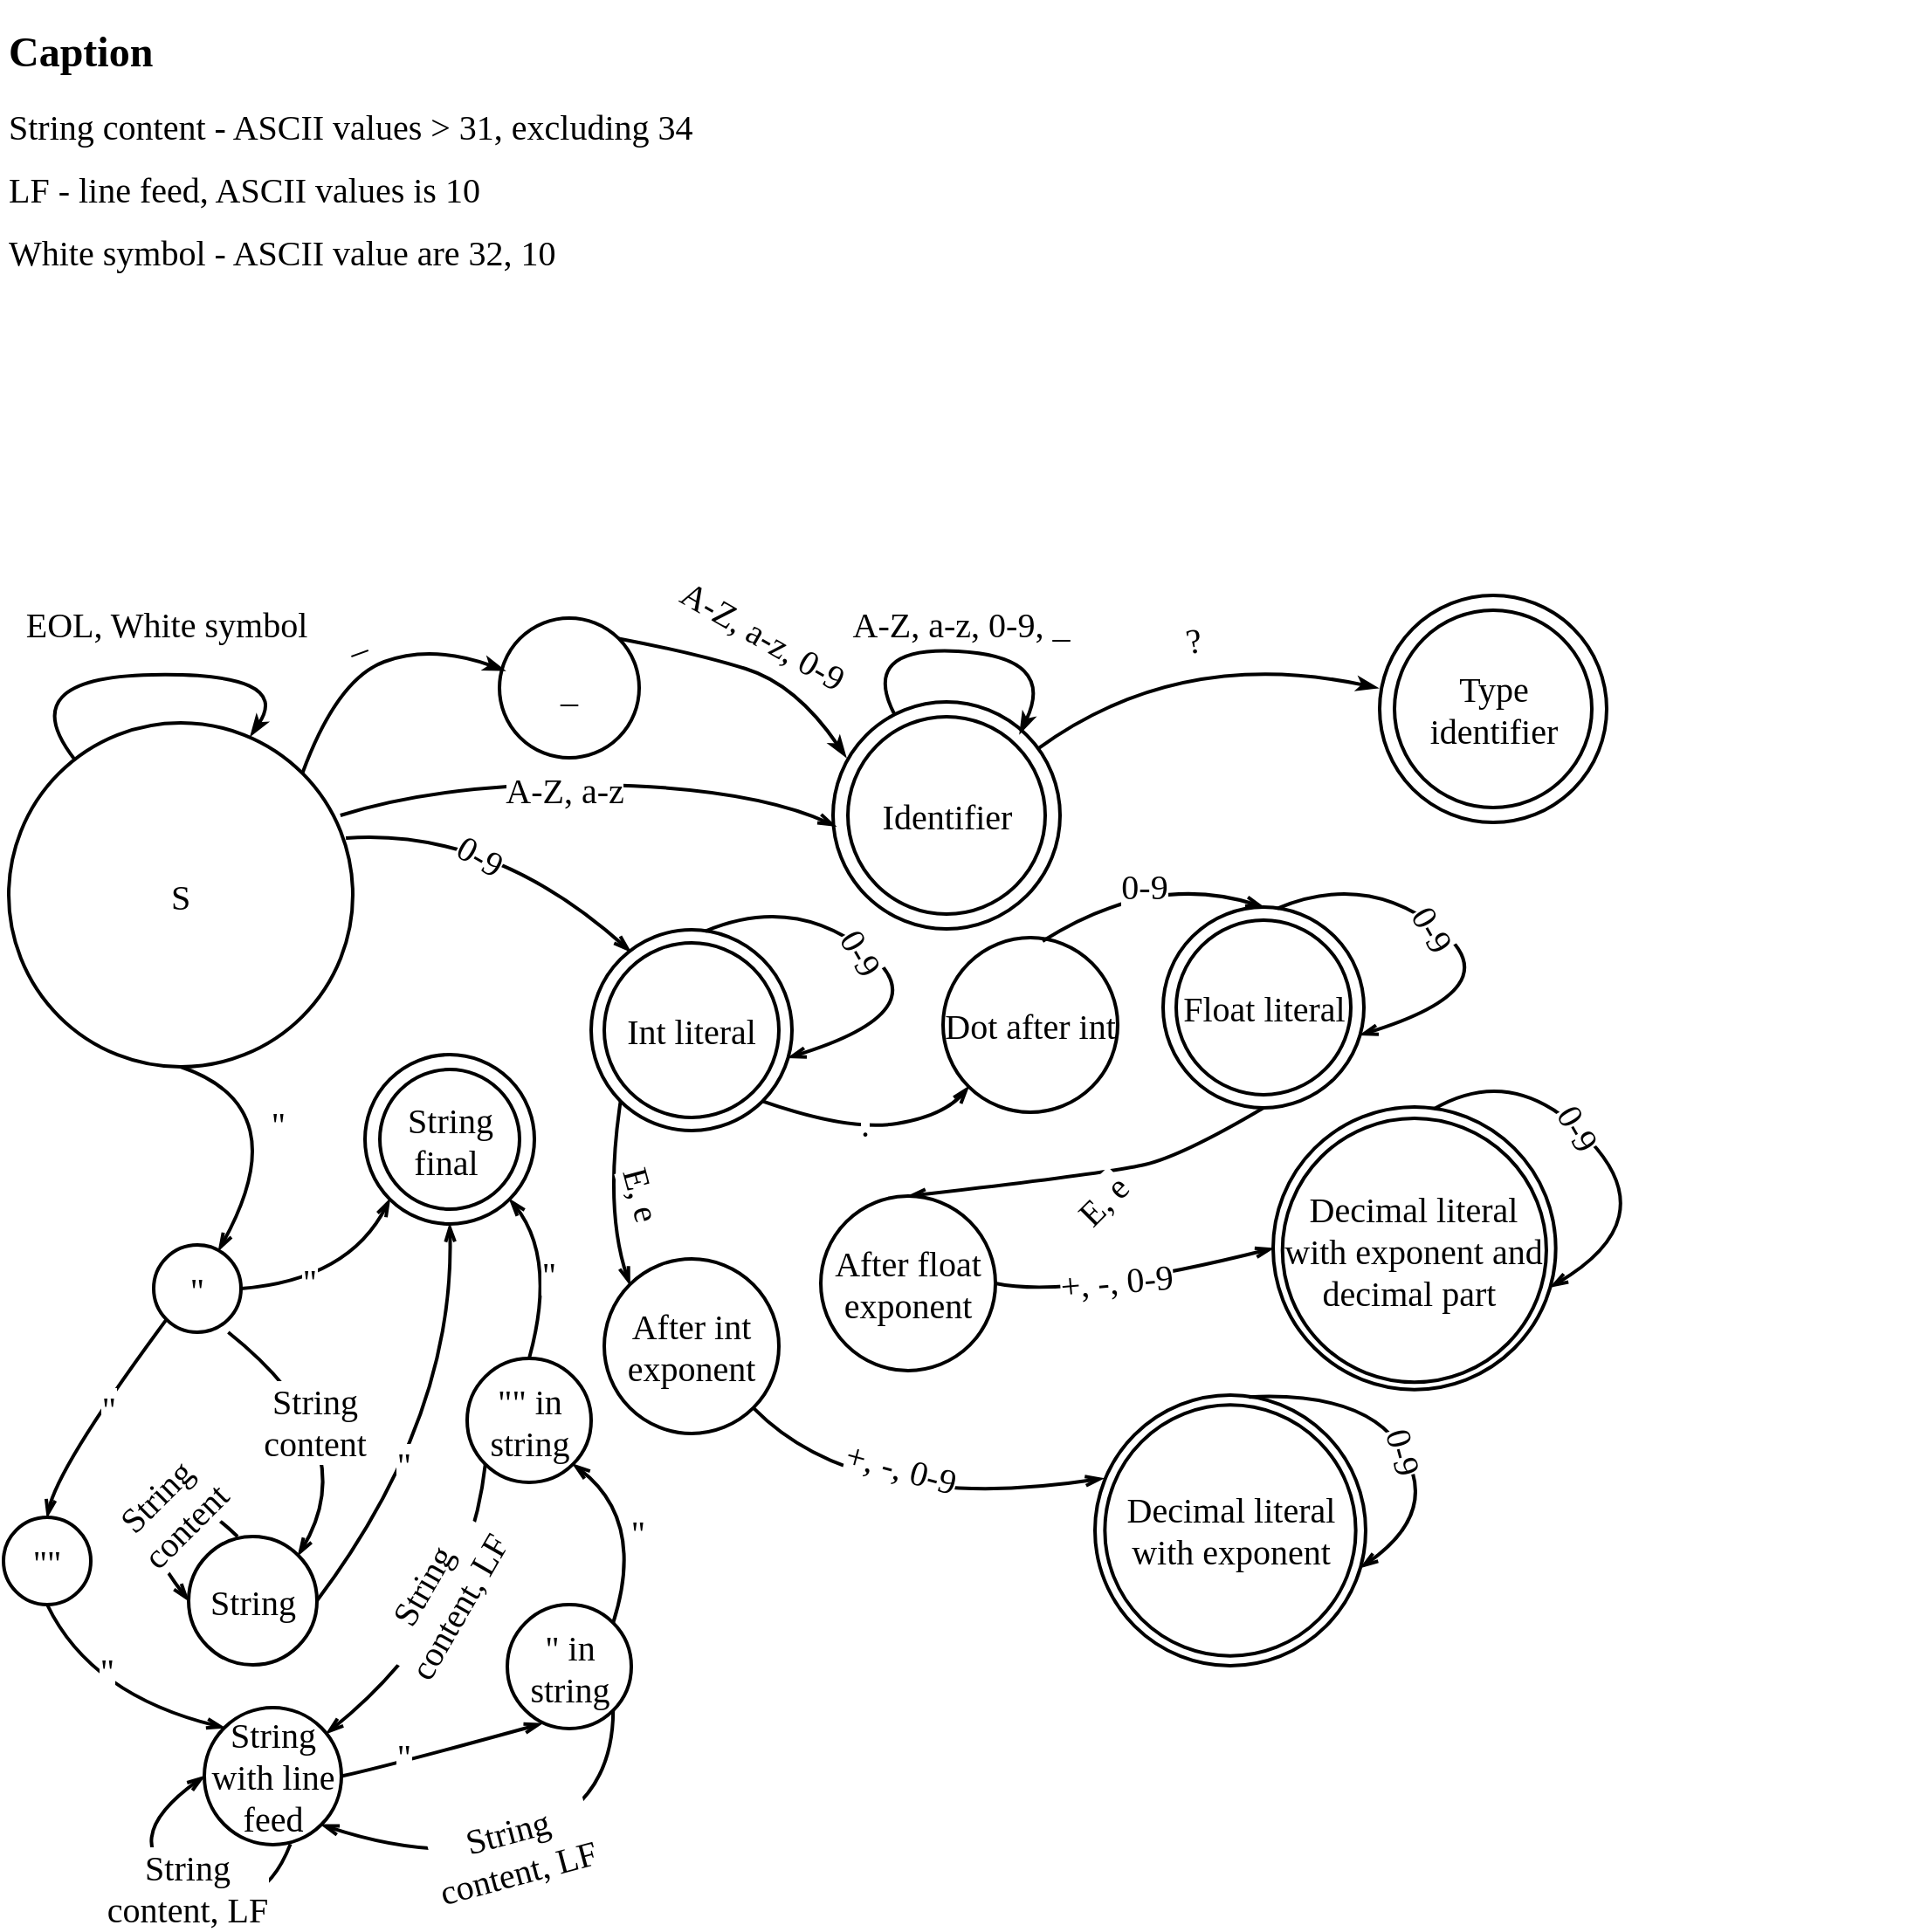 <mxfile>
    <diagram id="laTX--b3g8E6JttoVayZ" name="Page-1">
        <mxGraphModel dx="1332" dy="1573" grid="0" gridSize="10" guides="1" tooltips="1" connect="1" arrows="1" fold="1" page="0" pageScale="1" pageWidth="850" pageHeight="1100" math="0" shadow="0">
            <root>
                <mxCell id="0"/>
                <mxCell id="1" parent="0"/>
                <mxCell id="2" value="&lt;font face=&quot;Times New Roman&quot; style=&quot;font-size: 20px;&quot;&gt;S&lt;/font&gt;" style="ellipse;whiteSpace=wrap;html=1;aspect=fixed;strokeWidth=2;" parent="1" vertex="1">
                    <mxGeometry x="7" y="8" width="197" height="197" as="geometry"/>
                </mxCell>
                <mxCell id="3" value="&lt;font face=&quot;Times New Roman&quot; style=&quot;font-size: 20px;&quot;&gt;Identifikator&lt;/font&gt;" style="ellipse;whiteSpace=wrap;html=1;aspect=fixed;perimeterSpacing=0;strokeWidth=2;" parent="1" vertex="1">
                    <mxGeometry x="479" y="-4" width="130" height="130" as="geometry"/>
                </mxCell>
                <mxCell id="5" value="" style="curved=1;endArrow=classicThin;html=1;fontFamily=Times New Roman;fontSize=20;entryX=0.703;entryY=0.038;entryDx=0;entryDy=0;strokeWidth=2;entryPerimeter=0;endFill=1;" parent="1" source="2" target="2" edge="1">
                    <mxGeometry width="50" height="50" relative="1" as="geometry">
                        <mxPoint x="167" y="204" as="sourcePoint"/>
                        <mxPoint x="240" y="48" as="targetPoint"/>
                        <Array as="points">
                            <mxPoint x="8" y="-18"/>
                            <mxPoint x="170" y="-21"/>
                        </Array>
                    </mxGeometry>
                </mxCell>
                <mxCell id="6" value="EOL, White symbol" style="text;html=1;align=center;verticalAlign=middle;resizable=0;points=[];autosize=1;strokeColor=none;fillColor=none;fontSize=20;fontFamily=Times New Roman;" parent="1" vertex="1">
                    <mxGeometry x="7" y="-67" width="179" height="36" as="geometry"/>
                </mxCell>
                <mxCell id="8" value="_" style="ellipse;whiteSpace=wrap;html=1;aspect=fixed;strokeWidth=2;fontFamily=Times New Roman;fontSize=20;" parent="1" vertex="1">
                    <mxGeometry x="288" y="-52" width="80" height="80" as="geometry"/>
                </mxCell>
                <mxCell id="9" value="" style="curved=1;endArrow=classicThin;html=1;fontFamily=Times New Roman;fontSize=20;exitX=1;exitY=0;exitDx=0;exitDy=0;entryX=0.038;entryY=0.375;entryDx=0;entryDy=0;strokeWidth=2;entryPerimeter=0;endFill=1;" parent="1" source="2" target="8" edge="1">
                    <mxGeometry width="50" height="50" relative="1" as="geometry">
                        <mxPoint x="135.645" y="61.645" as="sourcePoint"/>
                        <mxPoint x="206.355" y="61.645" as="targetPoint"/>
                        <Array as="points">
                            <mxPoint x="195" y="-17"/>
                            <mxPoint x="249" y="-37"/>
                        </Array>
                    </mxGeometry>
                </mxCell>
                <mxCell id="11" value="_" style="edgeLabel;html=1;align=center;verticalAlign=middle;resizable=0;points=[];fontSize=20;fontFamily=Times New Roman;labelBorderColor=none;spacingTop=0;rotation=-20;" parent="9" vertex="1" connectable="0">
                    <mxGeometry x="-0.27" y="-1" relative="1" as="geometry">
                        <mxPoint x="7" y="-25" as="offset"/>
                    </mxGeometry>
                </mxCell>
                <mxCell id="12" value="" style="curved=1;endArrow=classicThin;html=1;fontFamily=Times New Roman;fontSize=20;exitX=1;exitY=0;exitDx=0;exitDy=0;entryX=0.057;entryY=0.243;entryDx=0;entryDy=0;strokeWidth=2;entryPerimeter=0;endFill=1;" parent="1" source="8" target="3" edge="1">
                    <mxGeometry width="50" height="50" relative="1" as="geometry">
                        <mxPoint x="185.15" y="46.85" as="sourcePoint"/>
                        <mxPoint x="308.68" y="-1.12" as="targetPoint"/>
                        <Array as="points">
                            <mxPoint x="400" y="-32"/>
                            <mxPoint x="458" y="-14"/>
                        </Array>
                    </mxGeometry>
                </mxCell>
                <mxCell id="13" value="A-Z, a-z, 0-9" style="edgeLabel;html=1;align=center;verticalAlign=middle;resizable=0;points=[];fontSize=20;fontFamily=Times New Roman;labelBorderColor=none;spacingTop=0;rotation=30;" parent="12" vertex="1" connectable="0">
                    <mxGeometry x="-0.27" y="-1" relative="1" as="geometry">
                        <mxPoint x="27" y="-16" as="offset"/>
                    </mxGeometry>
                </mxCell>
                <mxCell id="14" value="" style="curved=1;endArrow=classicThin;html=1;fontFamily=Times New Roman;fontSize=20;strokeWidth=2;endFill=1;" parent="1" source="3" edge="1">
                    <mxGeometry width="50" height="50" relative="1" as="geometry">
                        <mxPoint x="530.004" y="-41.284" as="sourcePoint"/>
                        <mxPoint x="586" y="14" as="targetPoint"/>
                        <Array as="points">
                            <mxPoint x="494" y="-36"/>
                            <mxPoint x="607" y="-30"/>
                        </Array>
                    </mxGeometry>
                </mxCell>
                <mxCell id="15" value="A-Z, a-z, 0-9, _" style="edgeLabel;html=1;align=center;verticalAlign=middle;resizable=0;points=[];fontSize=20;fontFamily=Times New Roman;labelBorderColor=none;spacingTop=0;rotation=0;" parent="14" vertex="1" connectable="0">
                    <mxGeometry x="-0.27" y="-1" relative="1" as="geometry">
                        <mxPoint x="27" y="-16" as="offset"/>
                    </mxGeometry>
                </mxCell>
                <mxCell id="16" value="" style="curved=1;endArrow=openThin;html=1;fontFamily=Times New Roman;fontSize=20;exitX=0.964;exitY=0.269;exitDx=0;exitDy=0;entryX=0.011;entryY=0.547;entryDx=0;entryDy=0;strokeWidth=2;exitPerimeter=0;entryPerimeter=0;endFill=0;" parent="1" source="2" target="3" edge="1">
                    <mxGeometry width="50" height="50" relative="1" as="geometry">
                        <mxPoint x="373.284" y="-18.284" as="sourcePoint"/>
                        <mxPoint x="496.41" y="37.59" as="targetPoint"/>
                        <Array as="points">
                            <mxPoint x="257" y="42"/>
                            <mxPoint x="432" y="45"/>
                        </Array>
                    </mxGeometry>
                </mxCell>
                <mxCell id="17" value="A-Z, a-z" style="edgeLabel;html=1;align=center;verticalAlign=middle;resizable=0;points=[];fontSize=20;fontFamily=Times New Roman;labelBorderColor=none;spacingTop=0;rotation=0;labelBackgroundColor=default;" parent="16" vertex="1" connectable="0">
                    <mxGeometry x="-0.27" y="-1" relative="1" as="geometry">
                        <mxPoint x="24" y="2" as="offset"/>
                    </mxGeometry>
                </mxCell>
                <mxCell id="18" value="&lt;span style=&quot;font-size: 20px;&quot;&gt;Identifier&lt;/span&gt;" style="ellipse;whiteSpace=wrap;html=1;aspect=fixed;perimeterSpacing=0;strokeWidth=2;fontFamily=Times New Roman;" parent="1" vertex="1">
                    <mxGeometry x="487.5" y="4.5" width="113" height="113" as="geometry"/>
                </mxCell>
                <mxCell id="21" value="" style="group;fontFamily=Times New Roman;" parent="1" vertex="1" connectable="0">
                    <mxGeometry x="792" y="-65" width="130" height="130" as="geometry"/>
                </mxCell>
                <mxCell id="20" value="&lt;font face=&quot;Times New Roman&quot; style=&quot;font-size: 20px;&quot;&gt;Identifikator&lt;/font&gt;" style="ellipse;whiteSpace=wrap;html=1;aspect=fixed;perimeterSpacing=0;strokeWidth=2;" parent="21" vertex="1">
                    <mxGeometry width="130" height="130" as="geometry"/>
                </mxCell>
                <mxCell id="19" value="&lt;span style=&quot;font-family: &amp;quot;Times New Roman&amp;quot;; font-size: 20px;&quot;&gt;Type identifier&lt;/span&gt;" style="ellipse;whiteSpace=wrap;html=1;aspect=fixed;perimeterSpacing=0;strokeWidth=2;" parent="21" vertex="1">
                    <mxGeometry x="8.5" y="8.5" width="113" height="113" as="geometry"/>
                </mxCell>
                <mxCell id="22" value="" style="curved=1;endArrow=classicThin;html=1;fontFamily=Times New Roman;fontSize=20;strokeWidth=2;endFill=1;" parent="1" source="3" edge="1">
                    <mxGeometry width="50" height="50" relative="1" as="geometry">
                        <mxPoint x="664" y="65" as="sourcePoint"/>
                        <mxPoint x="791" y="-12" as="targetPoint"/>
                        <Array as="points">
                            <mxPoint x="677" y="-36"/>
                        </Array>
                    </mxGeometry>
                </mxCell>
                <mxCell id="23" value="?" style="edgeLabel;html=1;align=center;verticalAlign=middle;resizable=0;points=[];fontSize=20;fontFamily=Times New Roman;labelBorderColor=none;spacingTop=0;rotation=-10;" parent="22" vertex="1" connectable="0">
                    <mxGeometry x="-0.27" y="-1" relative="1" as="geometry">
                        <mxPoint x="24" y="-17" as="offset"/>
                    </mxGeometry>
                </mxCell>
                <mxCell id="25" value="" style="curved=1;endArrow=openThin;html=1;fontFamily=Times New Roman;fontSize=20;exitX=0.98;exitY=0.335;exitDx=0;exitDy=0;strokeWidth=2;exitPerimeter=0;endFill=0;entryX=0.196;entryY=0.109;entryDx=0;entryDy=0;entryPerimeter=0;" parent="1" source="2" target="30" edge="1">
                    <mxGeometry width="50" height="50" relative="1" as="geometry">
                        <mxPoint x="204.004" y="79.117" as="sourcePoint"/>
                        <mxPoint x="363" y="148" as="targetPoint"/>
                        <Array as="points">
                            <mxPoint x="284" y="68"/>
                        </Array>
                    </mxGeometry>
                </mxCell>
                <mxCell id="26" value="0-9" style="edgeLabel;html=1;align=center;verticalAlign=middle;resizable=0;points=[];fontSize=20;fontFamily=Times New Roman;labelBorderColor=none;spacingTop=0;rotation=30;" parent="25" vertex="1" connectable="0">
                    <mxGeometry x="-0.27" y="-1" relative="1" as="geometry">
                        <mxPoint x="7" y="13" as="offset"/>
                    </mxGeometry>
                </mxCell>
                <mxCell id="31" value="" style="group;fontFamily=Times New Roman;" parent="1" vertex="1" connectable="0">
                    <mxGeometry x="340.5" y="126.5" width="115" height="115" as="geometry"/>
                </mxCell>
                <mxCell id="30" value="Int literal" style="ellipse;whiteSpace=wrap;html=1;aspect=fixed;strokeWidth=2;fontFamily=Times New Roman;fontSize=20;" parent="31" vertex="1">
                    <mxGeometry width="115" height="115" as="geometry"/>
                </mxCell>
                <mxCell id="27" value="Int literal" style="ellipse;whiteSpace=wrap;html=1;aspect=fixed;strokeWidth=2;fontFamily=Times New Roman;fontSize=20;" parent="31" vertex="1">
                    <mxGeometry x="7.5" y="7.5" width="100" height="100" as="geometry"/>
                </mxCell>
                <mxCell id="28" value="" style="curved=1;endArrow=openThin;html=1;fontFamily=Times New Roman;fontSize=20;exitX=0.569;exitY=0.007;exitDx=0;exitDy=0;strokeWidth=2;endFill=0;entryX=0.982;entryY=0.637;entryDx=0;entryDy=0;entryPerimeter=0;exitPerimeter=0;" parent="31" source="30" target="30" edge="1">
                    <mxGeometry width="50" height="50" relative="1" as="geometry">
                        <mxPoint x="210.06" y="83.995" as="sourcePoint"/>
                        <mxPoint x="367.6" y="99.8" as="targetPoint"/>
                        <Array as="points">
                            <mxPoint x="116.5" y="-20.5"/>
                            <mxPoint x="200.5" y="46.5"/>
                        </Array>
                    </mxGeometry>
                </mxCell>
                <mxCell id="29" value="0-9" style="edgeLabel;html=1;align=center;verticalAlign=middle;resizable=0;points=[];fontSize=20;fontFamily=Times New Roman;labelBorderColor=none;spacingTop=0;rotation=60;" parent="28" vertex="1" connectable="0">
                    <mxGeometry x="-0.27" y="-1" relative="1" as="geometry">
                        <mxPoint x="10" y="8" as="offset"/>
                    </mxGeometry>
                </mxCell>
                <mxCell id="32" value="" style="curved=1;endArrow=openThin;html=1;fontFamily=Times New Roman;fontSize=20;exitX=1;exitY=1;exitDx=0;exitDy=0;strokeWidth=2;endFill=0;entryX=0;entryY=1;entryDx=0;entryDy=0;" parent="1" source="30" target="62" edge="1">
                    <mxGeometry width="50" height="50" relative="1" as="geometry">
                        <mxPoint x="415.935" y="137.305" as="sourcePoint"/>
                        <mxPoint x="545" y="186" as="targetPoint"/>
                        <Array as="points">
                            <mxPoint x="488" y="242"/>
                            <mxPoint x="543" y="233"/>
                        </Array>
                    </mxGeometry>
                </mxCell>
                <mxCell id="33" value="." style="edgeLabel;html=1;align=center;verticalAlign=middle;resizable=0;points=[];fontSize=20;fontFamily=Times New Roman;labelBorderColor=none;spacingTop=0;rotation=0;" parent="32" vertex="1" connectable="0">
                    <mxGeometry x="-0.27" y="-1" relative="1" as="geometry">
                        <mxPoint x="14" y="-5" as="offset"/>
                    </mxGeometry>
                </mxCell>
                <mxCell id="34" value="" style="group;fontFamily=Times New Roman;" parent="1" vertex="1" connectable="0">
                    <mxGeometry x="668" y="113.5" width="115" height="115" as="geometry"/>
                </mxCell>
                <mxCell id="35" value="Int literal" style="ellipse;whiteSpace=wrap;html=1;aspect=fixed;strokeWidth=2;fontFamily=Times New Roman;fontSize=20;" parent="34" vertex="1">
                    <mxGeometry width="115" height="115" as="geometry"/>
                </mxCell>
                <mxCell id="36" value="Float literal" style="ellipse;whiteSpace=wrap;html=1;aspect=fixed;strokeWidth=2;fontFamily=Times New Roman;fontSize=20;" parent="34" vertex="1">
                    <mxGeometry x="7.5" y="7.5" width="100" height="100" as="geometry"/>
                </mxCell>
                <mxCell id="37" value="" style="curved=1;endArrow=openThin;html=1;fontFamily=Times New Roman;fontSize=20;exitX=0.569;exitY=0.007;exitDx=0;exitDy=0;strokeWidth=2;endFill=0;entryX=0.982;entryY=0.637;entryDx=0;entryDy=0;entryPerimeter=0;exitPerimeter=0;" parent="34" source="35" target="35" edge="1">
                    <mxGeometry width="50" height="50" relative="1" as="geometry">
                        <mxPoint x="210.06" y="83.995" as="sourcePoint"/>
                        <mxPoint x="367.6" y="99.8" as="targetPoint"/>
                        <Array as="points">
                            <mxPoint x="116.5" y="-20.5"/>
                            <mxPoint x="200.5" y="46.5"/>
                        </Array>
                    </mxGeometry>
                </mxCell>
                <mxCell id="38" value="0-9" style="edgeLabel;html=1;align=center;verticalAlign=middle;resizable=0;points=[];fontSize=20;fontFamily=Times New Roman;labelBorderColor=none;spacingTop=0;rotation=60;" parent="37" vertex="1" connectable="0">
                    <mxGeometry x="-0.27" y="-1" relative="1" as="geometry">
                        <mxPoint x="10" y="8" as="offset"/>
                    </mxGeometry>
                </mxCell>
                <mxCell id="42" value="" style="curved=1;endArrow=openThin;html=1;fontFamily=Times New Roman;fontSize=20;strokeWidth=2;endFill=0;entryX=0;entryY=0;entryDx=0;entryDy=0;exitX=0;exitY=1;exitDx=0;exitDy=0;" parent="1" source="30" target="41" edge="1">
                    <mxGeometry width="50" height="50" relative="1" as="geometry">
                        <mxPoint x="447" y="258" as="sourcePoint"/>
                        <mxPoint x="458.7" y="348.01" as="targetPoint"/>
                        <Array as="points">
                            <mxPoint x="348" y="287"/>
                        </Array>
                    </mxGeometry>
                </mxCell>
                <mxCell id="43" value="E, e" style="edgeLabel;html=1;align=center;verticalAlign=middle;resizable=0;points=[];fontSize=20;fontFamily=Times New Roman;labelBorderColor=none;spacingTop=0;rotation=75;" parent="42" vertex="1" connectable="0">
                    <mxGeometry x="-0.27" y="-1" relative="1" as="geometry">
                        <mxPoint x="20" y="14" as="offset"/>
                    </mxGeometry>
                </mxCell>
                <mxCell id="41" value="After int exponent" style="ellipse;whiteSpace=wrap;html=1;aspect=fixed;strokeWidth=2;fontFamily=Times New Roman;fontSize=20;" parent="1" vertex="1">
                    <mxGeometry x="348" y="315" width="100" height="100" as="geometry"/>
                </mxCell>
                <mxCell id="55" value="" style="curved=1;endArrow=openThin;html=1;fontFamily=Times New Roman;fontSize=20;strokeWidth=2;endFill=0;entryX=0;entryY=0.5;entryDx=0;entryDy=0;exitX=1;exitY=0.5;exitDx=0;exitDy=0;" parent="1" source="61" target="50" edge="1">
                    <mxGeometry width="50" height="50" relative="1" as="geometry">
                        <mxPoint x="555" y="315" as="sourcePoint"/>
                        <mxPoint x="558" y="468" as="targetPoint"/>
                        <Array as="points">
                            <mxPoint x="615" y="338"/>
                        </Array>
                    </mxGeometry>
                </mxCell>
                <mxCell id="56" value="+, -, 0-9" style="edgeLabel;html=1;align=center;verticalAlign=middle;resizable=0;points=[];fontSize=20;fontFamily=Times New Roman;labelBorderColor=none;spacingTop=0;rotation=-5;" parent="55" vertex="1" connectable="0">
                    <mxGeometry x="-0.27" y="-1" relative="1" as="geometry">
                        <mxPoint x="10" y="-8" as="offset"/>
                    </mxGeometry>
                </mxCell>
                <mxCell id="57" value="" style="curved=1;endArrow=openThin;html=1;fontFamily=Times New Roman;fontSize=20;strokeWidth=2;endFill=0;exitX=1;exitY=1;exitDx=0;exitDy=0;entryX=0.03;entryY=0.308;entryDx=0;entryDy=0;entryPerimeter=0;" parent="1" source="41" target="45" edge="1">
                    <mxGeometry width="50" height="50" relative="1" as="geometry">
                        <mxPoint x="579" y="340" as="sourcePoint"/>
                        <mxPoint x="675" y="439" as="targetPoint"/>
                        <Array as="points">
                            <mxPoint x="494" y="462"/>
                        </Array>
                    </mxGeometry>
                </mxCell>
                <mxCell id="58" value="+, -, 0-9" style="edgeLabel;html=1;align=center;verticalAlign=middle;resizable=0;points=[];fontSize=20;fontFamily=Times New Roman;labelBorderColor=none;spacingTop=0;rotation=15;" parent="57" vertex="1" connectable="0">
                    <mxGeometry x="-0.27" y="-1" relative="1" as="geometry">
                        <mxPoint x="27" y="-27" as="offset"/>
                    </mxGeometry>
                </mxCell>
                <mxCell id="59" value="" style="curved=1;endArrow=openThin;html=1;fontFamily=Times New Roman;fontSize=20;strokeWidth=2;endFill=0;exitX=0.5;exitY=1;exitDx=0;exitDy=0;entryX=0.5;entryY=0;entryDx=0;entryDy=0;" parent="1" source="35" target="61" edge="1">
                    <mxGeometry width="50" height="50" relative="1" as="geometry">
                        <mxPoint x="408" y="251.5" as="sourcePoint"/>
                        <mxPoint x="529" y="291" as="targetPoint"/>
                        <Array as="points">
                            <mxPoint x="679" y="256"/>
                            <mxPoint x="636" y="266"/>
                        </Array>
                    </mxGeometry>
                </mxCell>
                <mxCell id="60" value="E, e" style="edgeLabel;html=1;align=center;verticalAlign=middle;resizable=0;points=[];fontSize=20;fontFamily=Times New Roman;labelBorderColor=none;spacingTop=0;rotation=-45;" parent="59" vertex="1" connectable="0">
                    <mxGeometry x="-0.27" y="-1" relative="1" as="geometry">
                        <mxPoint x="-23" y="21" as="offset"/>
                    </mxGeometry>
                </mxCell>
                <mxCell id="61" value="After float exponent" style="ellipse;whiteSpace=wrap;html=1;aspect=fixed;strokeWidth=2;fontFamily=Times New Roman;fontSize=20;" parent="1" vertex="1">
                    <mxGeometry x="472" y="279" width="100" height="100" as="geometry"/>
                </mxCell>
                <mxCell id="62" value="Dot after int" style="ellipse;whiteSpace=wrap;html=1;aspect=fixed;strokeWidth=2;fontFamily=Times New Roman;fontSize=20;" parent="1" vertex="1">
                    <mxGeometry x="542" y="131" width="100" height="100" as="geometry"/>
                </mxCell>
                <mxCell id="66" value="" style="curved=1;endArrow=openThin;html=1;fontFamily=Times New Roman;fontSize=20;exitX=0.57;exitY=0.02;exitDx=0;exitDy=0;strokeWidth=2;endFill=0;entryX=0.5;entryY=0;entryDx=0;entryDy=0;exitPerimeter=0;" parent="1" source="62" target="35" edge="1">
                    <mxGeometry width="50" height="50" relative="1" as="geometry">
                        <mxPoint x="448.659" y="234.659" as="sourcePoint"/>
                        <mxPoint x="566.645" y="226.355" as="targetPoint"/>
                        <Array as="points">
                            <mxPoint x="662" y="93"/>
                        </Array>
                    </mxGeometry>
                </mxCell>
                <mxCell id="67" value="0-9" style="edgeLabel;html=1;align=center;verticalAlign=middle;resizable=0;points=[];fontSize=20;fontFamily=Times New Roman;labelBorderColor=none;spacingTop=0;rotation=0;" parent="66" vertex="1" connectable="0">
                    <mxGeometry x="-0.27" y="-1" relative="1" as="geometry">
                        <mxPoint x="14" y="-5" as="offset"/>
                    </mxGeometry>
                </mxCell>
                <mxCell id="45" value="Int literal" style="ellipse;whiteSpace=wrap;html=1;aspect=fixed;strokeWidth=2;fontFamily=Times New Roman;fontSize=20;" parent="1" vertex="1">
                    <mxGeometry x="629" y="393" width="155" height="155" as="geometry"/>
                </mxCell>
                <mxCell id="46" value="&lt;font style=&quot;font-size: 20px;&quot;&gt;Decimal literal with exponent&lt;/font&gt;" style="ellipse;whiteSpace=wrap;html=1;aspect=fixed;strokeWidth=2;fontFamily=Times New Roman;fontSize=20;" parent="1" vertex="1">
                    <mxGeometry x="634.67" y="398.67" width="143.65" height="143.65" as="geometry"/>
                </mxCell>
                <mxCell id="47" value="" style="curved=1;endArrow=openThin;html=1;fontFamily=Times New Roman;fontSize=20;exitX=0.569;exitY=0.007;exitDx=0;exitDy=0;strokeWidth=2;endFill=0;entryX=0.982;entryY=0.637;entryDx=0;entryDy=0;entryPerimeter=0;exitPerimeter=0;" parent="1" source="45" target="45" edge="1">
                    <mxGeometry width="50" height="50" relative="1" as="geometry">
                        <mxPoint x="893.939" y="514.333" as="sourcePoint"/>
                        <mxPoint x="1076.137" y="533.024" as="targetPoint"/>
                        <Array as="points">
                            <mxPoint x="785.735" y="390.757"/>
                            <mxPoint x="826" y="461"/>
                        </Array>
                    </mxGeometry>
                </mxCell>
                <mxCell id="48" value="0-9" style="edgeLabel;html=1;align=center;verticalAlign=middle;resizable=0;points=[];fontSize=20;fontFamily=Times New Roman;labelBorderColor=none;spacingTop=0;rotation=75;" parent="47" vertex="1" connectable="0">
                    <mxGeometry x="-0.27" y="-1" relative="1" as="geometry">
                        <mxPoint x="19" y="28" as="offset"/>
                    </mxGeometry>
                </mxCell>
                <mxCell id="54" value="" style="group;fontFamily=Times New Roman;" parent="1" vertex="1" connectable="0">
                    <mxGeometry x="731" y="228" width="161.83" height="164.12" as="geometry"/>
                </mxCell>
                <mxCell id="50" value="Int literal" style="ellipse;whiteSpace=wrap;html=1;aspect=fixed;strokeWidth=2;fontFamily=Times New Roman;fontSize=20;" parent="54" vertex="1">
                    <mxGeometry width="161.83" height="161.83" as="geometry"/>
                </mxCell>
                <mxCell id="52" value="" style="curved=1;endArrow=openThin;html=1;fontFamily=Times New Roman;fontSize=20;exitX=0.569;exitY=0.007;exitDx=0;exitDy=0;strokeWidth=2;endFill=0;entryX=0.982;entryY=0.637;entryDx=0;entryDy=0;entryPerimeter=0;exitPerimeter=0;" parent="54" source="50" target="50" edge="1">
                    <mxGeometry width="50" height="50" relative="1" as="geometry">
                        <mxPoint x="289.779" y="127.512" as="sourcePoint"/>
                        <mxPoint x="507.106" y="151.505" as="targetPoint"/>
                        <Array as="points">
                            <mxPoint x="139" y="-26"/>
                            <mxPoint x="224" y="65"/>
                        </Array>
                    </mxGeometry>
                </mxCell>
                <mxCell id="53" value="0-9" style="edgeLabel;html=1;align=center;verticalAlign=middle;resizable=0;points=[];fontSize=20;fontFamily=Times New Roman;labelBorderColor=none;spacingTop=0;rotation=60;" parent="52" vertex="1" connectable="0">
                    <mxGeometry x="-0.27" y="-1" relative="1" as="geometry">
                        <mxPoint x="10" y="8" as="offset"/>
                    </mxGeometry>
                </mxCell>
                <mxCell id="51" value="Decimal literal&lt;br&gt;with exponent and decimal part&amp;nbsp;" style="ellipse;whiteSpace=wrap;html=1;aspect=fixed;strokeWidth=2;fontFamily=Times New Roman;fontSize=20;" parent="54" vertex="1">
                    <mxGeometry x="5.36" y="6.5" width="151.11" height="151.11" as="geometry"/>
                </mxCell>
                <mxCell id="68" value="String" style="ellipse;whiteSpace=wrap;html=1;aspect=fixed;strokeWidth=2;fontFamily=Times New Roman;fontSize=20;" parent="1" vertex="1">
                    <mxGeometry x="110" y="474" width="73.5" height="73.5" as="geometry"/>
                </mxCell>
                <mxCell id="69" value="" style="curved=1;endArrow=openThin;html=1;fontFamily=Times New Roman;fontSize=20;exitX=1;exitY=1;exitDx=0;exitDy=0;strokeWidth=2;endFill=0;entryX=1;entryY=0;entryDx=0;entryDy=0;" parent="1" target="68" edge="1">
                    <mxGeometry width="50" height="50" relative="1" as="geometry">
                        <mxPoint x="132.678" y="356.998" as="sourcePoint"/>
                        <mxPoint x="230" y="526.32" as="targetPoint"/>
                        <Array as="points">
                            <mxPoint x="212" y="420.32"/>
                        </Array>
                    </mxGeometry>
                </mxCell>
                <mxCell id="72" value="String&lt;br&gt;content" style="edgeLabel;html=1;align=center;verticalAlign=middle;resizable=0;points=[];fontSize=20;fontFamily=Times New Roman;" parent="69" vertex="1" connectable="0">
                    <mxGeometry x="-0.244" y="-13" relative="1" as="geometry">
                        <mxPoint x="5" y="-1" as="offset"/>
                    </mxGeometry>
                </mxCell>
                <mxCell id="73" value="" style="curved=1;endArrow=openThin;html=1;fontFamily=Times New Roman;fontSize=20;strokeWidth=2;endFill=0;entryX=0;entryY=0.5;entryDx=0;entryDy=0;exitX=0.381;exitY=0;exitDx=0;exitDy=0;exitPerimeter=0;" parent="1" source="68" target="68" edge="1">
                    <mxGeometry width="50" height="50" relative="1" as="geometry">
                        <mxPoint x="130" y="471" as="sourcePoint"/>
                        <mxPoint x="243" y="337" as="targetPoint"/>
                        <Array as="points">
                            <mxPoint x="108" y="445"/>
                            <mxPoint x="77" y="468"/>
                        </Array>
                    </mxGeometry>
                </mxCell>
                <mxCell id="74" value="String&lt;br&gt;content" style="edgeLabel;html=1;align=center;verticalAlign=middle;resizable=0;points=[];fontSize=20;rotation=-45;fontFamily=Times New Roman;" parent="73" vertex="1" connectable="0">
                    <mxGeometry x="-0.244" y="-13" relative="1" as="geometry">
                        <mxPoint x="6" y="19" as="offset"/>
                    </mxGeometry>
                </mxCell>
                <mxCell id="77" value="" style="curved=1;endArrow=openThin;html=1;fontFamily=Times New Roman;fontSize=20;exitX=1;exitY=0.5;exitDx=0;exitDy=0;strokeWidth=2;endFill=0;entryX=0;entryY=1;entryDx=0;entryDy=0;" parent="1" source="90" target="80" edge="1">
                    <mxGeometry width="50" height="50" relative="1" as="geometry">
                        <mxPoint x="211.242" y="143.095" as="sourcePoint"/>
                        <mxPoint x="139.618" y="251.632" as="targetPoint"/>
                        <Array as="points">
                            <mxPoint x="202" y="327"/>
                        </Array>
                    </mxGeometry>
                </mxCell>
                <mxCell id="78" value="&quot;" style="edgeLabel;html=1;align=center;verticalAlign=middle;resizable=0;points=[];fontSize=20;fontFamily=Times New Roman;" parent="77" vertex="1" connectable="0">
                    <mxGeometry x="-0.244" y="-13" relative="1" as="geometry">
                        <mxPoint x="-5" y="-15" as="offset"/>
                    </mxGeometry>
                </mxCell>
                <mxCell id="81" value="" style="group;fontFamily=Times New Roman;" parent="1" vertex="1" connectable="0">
                    <mxGeometry x="211" y="198" width="97" height="97" as="geometry"/>
                </mxCell>
                <mxCell id="80" value="String final&amp;nbsp;" style="ellipse;whiteSpace=wrap;html=1;aspect=fixed;strokeWidth=2;fontFamily=Times New Roman;fontSize=20;" parent="81" vertex="1">
                    <mxGeometry width="97" height="97" as="geometry"/>
                </mxCell>
                <mxCell id="76" value="String final&amp;nbsp;" style="ellipse;whiteSpace=wrap;html=1;aspect=fixed;strokeWidth=2;fontFamily=Times New Roman;fontSize=20;" parent="81" vertex="1">
                    <mxGeometry x="8.5" y="8.5" width="80" height="80" as="geometry"/>
                </mxCell>
                <mxCell id="88" value="" style="curved=1;endArrow=openThin;html=1;fontFamily=Times New Roman;fontSize=20;exitX=0.5;exitY=1;exitDx=0;exitDy=0;strokeWidth=2;endFill=0;" edge="1" parent="1" source="2" target="90">
                    <mxGeometry width="50" height="50" relative="1" as="geometry">
                        <mxPoint x="192.998" y="177.002" as="sourcePoint"/>
                        <mxPoint x="281" y="220" as="targetPoint"/>
                        <Array as="points">
                            <mxPoint x="173" y="228"/>
                        </Array>
                    </mxGeometry>
                </mxCell>
                <mxCell id="89" value="&lt;font face=&quot;Times New Roman&quot;&gt;&quot;&lt;/font&gt;" style="edgeLabel;html=1;align=center;verticalAlign=middle;resizable=0;points=[];fontSize=20;" vertex="1" connectable="0" parent="88">
                    <mxGeometry x="-0.244" y="-13" relative="1" as="geometry">
                        <mxPoint y="-1" as="offset"/>
                    </mxGeometry>
                </mxCell>
                <mxCell id="90" value="&quot;" style="ellipse;whiteSpace=wrap;html=1;aspect=fixed;strokeWidth=2;fontFamily=Times New Roman;fontSize=20;" vertex="1" parent="1">
                    <mxGeometry x="90" y="307" width="50" height="50" as="geometry"/>
                </mxCell>
                <mxCell id="93" value="" style="curved=1;endArrow=openThin;html=1;fontFamily=Times New Roman;fontSize=20;exitX=0;exitY=1;exitDx=0;exitDy=0;strokeWidth=2;endFill=0;entryX=0.5;entryY=0;entryDx=0;entryDy=0;" edge="1" parent="1" source="90" target="95">
                    <mxGeometry width="50" height="50" relative="1" as="geometry">
                        <mxPoint x="212.424" y="134.821" as="sourcePoint"/>
                        <mxPoint x="286" y="326" as="targetPoint"/>
                        <Array as="points">
                            <mxPoint x="35" y="434"/>
                        </Array>
                    </mxGeometry>
                </mxCell>
                <mxCell id="94" value="&lt;font face=&quot;Times New Roman&quot;&gt;&quot;&lt;/font&gt;" style="edgeLabel;html=1;align=center;verticalAlign=middle;resizable=0;points=[];fontSize=20;" vertex="1" connectable="0" parent="93">
                    <mxGeometry x="-0.244" y="-13" relative="1" as="geometry">
                        <mxPoint x="7" y="17" as="offset"/>
                    </mxGeometry>
                </mxCell>
                <mxCell id="95" value="&quot;&quot;" style="ellipse;whiteSpace=wrap;html=1;aspect=fixed;strokeWidth=2;fontFamily=Times New Roman;fontSize=20;" vertex="1" parent="1">
                    <mxGeometry x="4" y="463" width="50" height="50" as="geometry"/>
                </mxCell>
                <mxCell id="98" value="&lt;h1&gt;Caption&lt;/h1&gt;&lt;p&gt;&lt;font style=&quot;font-size: 20px;&quot;&gt;String content - ASCII values &amp;gt; 31, excluding 34&lt;/font&gt;&lt;/p&gt;&lt;p&gt;&lt;font style=&quot;font-size: 20px;&quot;&gt;LF - line feed, ASCII values is 10&lt;/font&gt;&lt;/p&gt;&lt;p&gt;&lt;font style=&quot;font-size: 20px;&quot;&gt;White symbol - ASCII value are 32, 10&amp;nbsp;&amp;nbsp;&lt;/font&gt;&lt;/p&gt;" style="text;html=1;strokeColor=none;fillColor=none;spacing=5;spacingTop=-20;whiteSpace=wrap;overflow=hidden;rounded=0;fontFamily=Times New Roman;" vertex="1" parent="1">
                    <mxGeometry x="2" y="-396" width="1103" height="315" as="geometry"/>
                </mxCell>
                <mxCell id="99" value="" style="curved=1;endArrow=openThin;html=1;fontFamily=Times New Roman;fontSize=20;exitX=1;exitY=0.5;exitDx=0;exitDy=0;strokeWidth=2;endFill=0;entryX=0.5;entryY=1;entryDx=0;entryDy=0;" edge="1" parent="1" source="68" target="80">
                    <mxGeometry width="50" height="50" relative="1" as="geometry">
                        <mxPoint x="150" y="342" as="sourcePoint"/>
                        <mxPoint x="235.205" y="290.795" as="targetPoint"/>
                        <Array as="points">
                            <mxPoint x="263" y="405"/>
                        </Array>
                    </mxGeometry>
                </mxCell>
                <mxCell id="100" value="&quot;" style="edgeLabel;html=1;align=center;verticalAlign=middle;resizable=0;points=[];fontSize=20;fontFamily=Times New Roman;" vertex="1" connectable="0" parent="99">
                    <mxGeometry x="-0.244" y="-13" relative="1" as="geometry">
                        <mxPoint x="-16" y="-14" as="offset"/>
                    </mxGeometry>
                </mxCell>
                <mxCell id="101" value="" style="curved=1;endArrow=openThin;html=1;fontFamily=Times New Roman;fontSize=20;exitX=0.5;exitY=1;exitDx=0;exitDy=0;strokeWidth=2;endFill=0;entryX=0;entryY=0;entryDx=0;entryDy=0;" edge="1" parent="1" source="95" target="103">
                    <mxGeometry width="50" height="50" relative="1" as="geometry">
                        <mxPoint x="107.322" y="359.678" as="sourcePoint"/>
                        <mxPoint x="68" y="604" as="targetPoint"/>
                        <Array as="points">
                            <mxPoint x="54" y="565"/>
                        </Array>
                    </mxGeometry>
                </mxCell>
                <mxCell id="102" value="&lt;font face=&quot;Times New Roman&quot;&gt;&quot;&lt;/font&gt;" style="edgeLabel;html=1;align=center;verticalAlign=middle;resizable=0;points=[];fontSize=20;" vertex="1" connectable="0" parent="101">
                    <mxGeometry x="-0.244" y="-13" relative="1" as="geometry">
                        <mxPoint x="23" y="-15" as="offset"/>
                    </mxGeometry>
                </mxCell>
                <mxCell id="103" value="String with line feed" style="ellipse;whiteSpace=wrap;html=1;aspect=fixed;strokeWidth=2;fontFamily=Times New Roman;fontSize=20;" vertex="1" parent="1">
                    <mxGeometry x="119" y="572" width="78.5" height="78.5" as="geometry"/>
                </mxCell>
                <mxCell id="108" value="" style="curved=1;endArrow=openThin;html=1;fontFamily=Times New Roman;fontSize=20;strokeWidth=2;endFill=0;entryX=0;entryY=0.5;entryDx=0;entryDy=0;exitX=0.628;exitY=0.996;exitDx=0;exitDy=0;exitPerimeter=0;" edge="1" parent="1" source="103" target="103">
                    <mxGeometry width="50" height="50" relative="1" as="geometry">
                        <mxPoint x="280.504" y="585" as="sourcePoint"/>
                        <mxPoint x="252.5" y="621.75" as="targetPoint"/>
                        <Array as="points">
                            <mxPoint x="150" y="697"/>
                            <mxPoint x="66" y="649"/>
                        </Array>
                    </mxGeometry>
                </mxCell>
                <mxCell id="109" value="String&lt;br&gt;content, LF" style="edgeLabel;html=1;align=center;verticalAlign=middle;resizable=0;points=[];fontSize=20;rotation=0;fontFamily=Times New Roman;" vertex="1" connectable="0" parent="108">
                    <mxGeometry x="-0.244" y="-13" relative="1" as="geometry">
                        <mxPoint x="-22" y="4" as="offset"/>
                    </mxGeometry>
                </mxCell>
                <mxCell id="110" value="&quot; in string" style="ellipse;whiteSpace=wrap;html=1;aspect=fixed;strokeWidth=2;fontFamily=Times New Roman;fontSize=20;" vertex="1" parent="1">
                    <mxGeometry x="292.5" y="513" width="71" height="71" as="geometry"/>
                </mxCell>
                <mxCell id="111" value="" style="curved=1;endArrow=openThin;html=1;fontFamily=Times New Roman;fontSize=20;exitX=1;exitY=0.5;exitDx=0;exitDy=0;strokeWidth=2;endFill=0;entryX=0.279;entryY=0.96;entryDx=0;entryDy=0;entryPerimeter=0;" edge="1" parent="1" source="103" target="110">
                    <mxGeometry width="50" height="50" relative="1" as="geometry">
                        <mxPoint x="39" y="523" as="sourcePoint"/>
                        <mxPoint x="140.496" y="593.496" as="targetPoint"/>
                        <Array as="points">
                            <mxPoint x="226" y="605"/>
                        </Array>
                    </mxGeometry>
                </mxCell>
                <mxCell id="112" value="&lt;font face=&quot;Times New Roman&quot;&gt;&quot;&lt;/font&gt;" style="edgeLabel;html=1;align=center;verticalAlign=middle;resizable=0;points=[];fontSize=20;" vertex="1" connectable="0" parent="111">
                    <mxGeometry x="-0.244" y="-13" relative="1" as="geometry">
                        <mxPoint x="-12" y="-15" as="offset"/>
                    </mxGeometry>
                </mxCell>
                <mxCell id="113" value="&quot;&quot; in string" style="ellipse;whiteSpace=wrap;html=1;aspect=fixed;strokeWidth=2;fontFamily=Times New Roman;fontSize=20;" vertex="1" parent="1">
                    <mxGeometry x="269.5" y="372" width="71" height="71" as="geometry"/>
                </mxCell>
                <mxCell id="114" value="" style="curved=1;endArrow=openThin;html=1;fontFamily=Times New Roman;fontSize=20;strokeWidth=2;endFill=0;entryX=1;entryY=1;entryDx=0;entryDy=0;exitX=1;exitY=0;exitDx=0;exitDy=0;" edge="1" parent="1" source="110" target="113">
                    <mxGeometry width="50" height="50" relative="1" as="geometry">
                        <mxPoint x="342" y="531" as="sourcePoint"/>
                        <mxPoint x="261.809" y="574.16" as="targetPoint"/>
                        <Array as="points">
                            <mxPoint x="372" y="464"/>
                        </Array>
                    </mxGeometry>
                </mxCell>
                <mxCell id="115" value="&lt;font face=&quot;Times New Roman&quot;&gt;&quot;&lt;/font&gt;" style="edgeLabel;html=1;align=center;verticalAlign=middle;resizable=0;points=[];fontSize=20;" vertex="1" connectable="0" parent="114">
                    <mxGeometry x="-0.244" y="-13" relative="1" as="geometry">
                        <mxPoint x="-12" y="-15" as="offset"/>
                    </mxGeometry>
                </mxCell>
                <mxCell id="116" value="" style="curved=1;endArrow=openThin;html=1;fontFamily=Times New Roman;fontSize=20;strokeWidth=2;endFill=0;exitX=1;exitY=1;exitDx=0;exitDy=0;entryX=1;entryY=1;entryDx=0;entryDy=0;" edge="1" parent="1" source="110" target="103">
                    <mxGeometry width="50" height="50" relative="1" as="geometry">
                        <mxPoint x="196.004" y="649.004" as="sourcePoint"/>
                        <mxPoint x="196" y="627" as="targetPoint"/>
                        <Array as="points">
                            <mxPoint x="353" y="626"/>
                            <mxPoint x="258" y="663"/>
                        </Array>
                    </mxGeometry>
                </mxCell>
                <mxCell id="117" value="String&lt;br&gt;content, LF" style="edgeLabel;html=1;align=center;verticalAlign=middle;resizable=0;points=[];fontSize=20;rotation=-15;fontFamily=Times New Roman;" vertex="1" connectable="0" parent="116">
                    <mxGeometry x="-0.244" y="-13" relative="1" as="geometry">
                        <mxPoint x="-21" y="27" as="offset"/>
                    </mxGeometry>
                </mxCell>
                <mxCell id="118" value="" style="curved=1;endArrow=openThin;html=1;fontFamily=Times New Roman;fontSize=20;strokeWidth=2;endFill=0;exitX=0;exitY=1;exitDx=0;exitDy=0;" edge="1" parent="1" source="113" target="103">
                    <mxGeometry width="50" height="50" relative="1" as="geometry">
                        <mxPoint x="291.7" y="576.006" as="sourcePoint"/>
                        <mxPoint x="196.004" y="649.004" as="targetPoint"/>
                        <Array as="points">
                            <mxPoint x="270" y="522"/>
                        </Array>
                    </mxGeometry>
                </mxCell>
                <mxCell id="119" value="String&lt;br&gt;content, LF" style="edgeLabel;html=1;align=center;verticalAlign=middle;resizable=0;points=[];fontSize=20;rotation=-60;fontFamily=Times New Roman;" vertex="1" connectable="0" parent="118">
                    <mxGeometry x="-0.244" y="-13" relative="1" as="geometry">
                        <mxPoint x="-6" y="4" as="offset"/>
                    </mxGeometry>
                </mxCell>
                <mxCell id="120" value="" style="curved=1;endArrow=openThin;html=1;fontFamily=Times New Roman;fontSize=20;strokeWidth=2;endFill=0;entryX=1;entryY=1;entryDx=0;entryDy=0;exitX=0.5;exitY=0;exitDx=0;exitDy=0;" edge="1" parent="1" source="113" target="80">
                    <mxGeometry width="50" height="50" relative="1" as="geometry">
                        <mxPoint x="363.102" y="533.398" as="sourcePoint"/>
                        <mxPoint x="340.102" y="442.602" as="targetPoint"/>
                        <Array as="points">
                            <mxPoint x="321" y="314"/>
                        </Array>
                    </mxGeometry>
                </mxCell>
                <mxCell id="121" value="&lt;font face=&quot;Times New Roman&quot;&gt;&quot;&lt;/font&gt;" style="edgeLabel;html=1;align=center;verticalAlign=middle;resizable=0;points=[];fontSize=20;" vertex="1" connectable="0" parent="120">
                    <mxGeometry x="-0.244" y="-13" relative="1" as="geometry">
                        <mxPoint x="-12" y="-15" as="offset"/>
                    </mxGeometry>
                </mxCell>
            </root>
        </mxGraphModel>
    </diagram>
</mxfile>